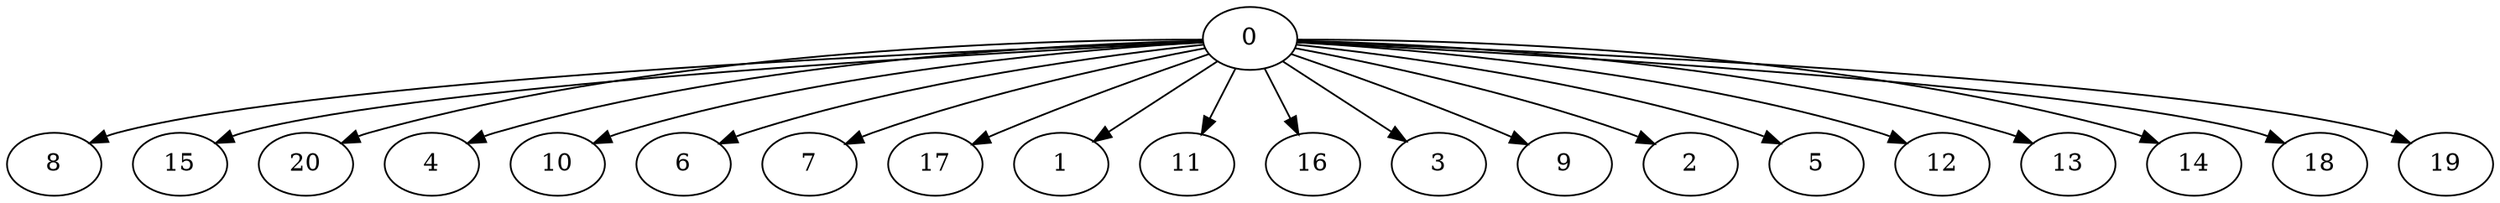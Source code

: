 digraph "Fork_Nodes_21_CCR_1.00_WeightType_Random#1_Heterogeneous-4-2-strong" {
0 [Weight=6];
8 [Weight=10];
15 [Weight=10];
20 [Weight=10];
4 [Weight=9];
10 [Weight=9];
6 [Weight=8];
7 [Weight=7];
17 [Weight=7];
1 [Weight=6];
11 [Weight=6];
16 [Weight=5];
3 [Weight=4];
9 [Weight=3];
2 [Weight=2];
5 [Weight=2];
12 [Weight=2];
13 [Weight=2];
14 [Weight=2];
18 [Weight=2];
19 [Weight=2];
0 -> 11 [Weight=6];
0 -> 18 [Weight=8];
0 -> 10 [Weight=4];
0 -> 16 [Weight=7];
0 -> 17 [Weight=4];
0 -> 9 [Weight=6];
0 -> 15 [Weight=2];
0 -> 3 [Weight=6];
0 -> 2 [Weight=3];
0 -> 13 [Weight=6];
0 -> 12 [Weight=11];
0 -> 7 [Weight=9];
0 -> 1 [Weight=10];
0 -> 8 [Weight=9];
0 -> 4 [Weight=4];
0 -> 19 [Weight=2];
0 -> 14 [Weight=2];
0 -> 6 [Weight=7];
0 -> 20 [Weight=6];
0 -> 5 [Weight=2];
}
